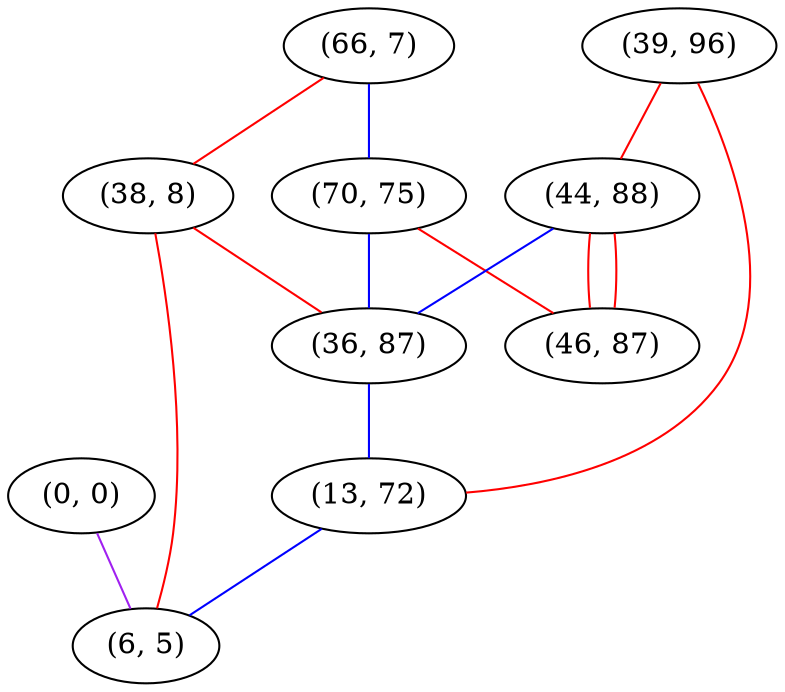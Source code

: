 graph "" {
"(66, 7)";
"(0, 0)";
"(39, 96)";
"(38, 8)";
"(70, 75)";
"(44, 88)";
"(36, 87)";
"(13, 72)";
"(46, 87)";
"(6, 5)";
"(66, 7)" -- "(70, 75)"  [color=blue, key=0, weight=3];
"(66, 7)" -- "(38, 8)"  [color=red, key=0, weight=1];
"(0, 0)" -- "(6, 5)"  [color=purple, key=0, weight=4];
"(39, 96)" -- "(13, 72)"  [color=red, key=0, weight=1];
"(39, 96)" -- "(44, 88)"  [color=red, key=0, weight=1];
"(38, 8)" -- "(36, 87)"  [color=red, key=0, weight=1];
"(38, 8)" -- "(6, 5)"  [color=red, key=0, weight=1];
"(70, 75)" -- "(36, 87)"  [color=blue, key=0, weight=3];
"(70, 75)" -- "(46, 87)"  [color=red, key=0, weight=1];
"(44, 88)" -- "(46, 87)"  [color=red, key=0, weight=1];
"(44, 88)" -- "(46, 87)"  [color=red, key=1, weight=1];
"(44, 88)" -- "(36, 87)"  [color=blue, key=0, weight=3];
"(36, 87)" -- "(13, 72)"  [color=blue, key=0, weight=3];
"(13, 72)" -- "(6, 5)"  [color=blue, key=0, weight=3];
}

